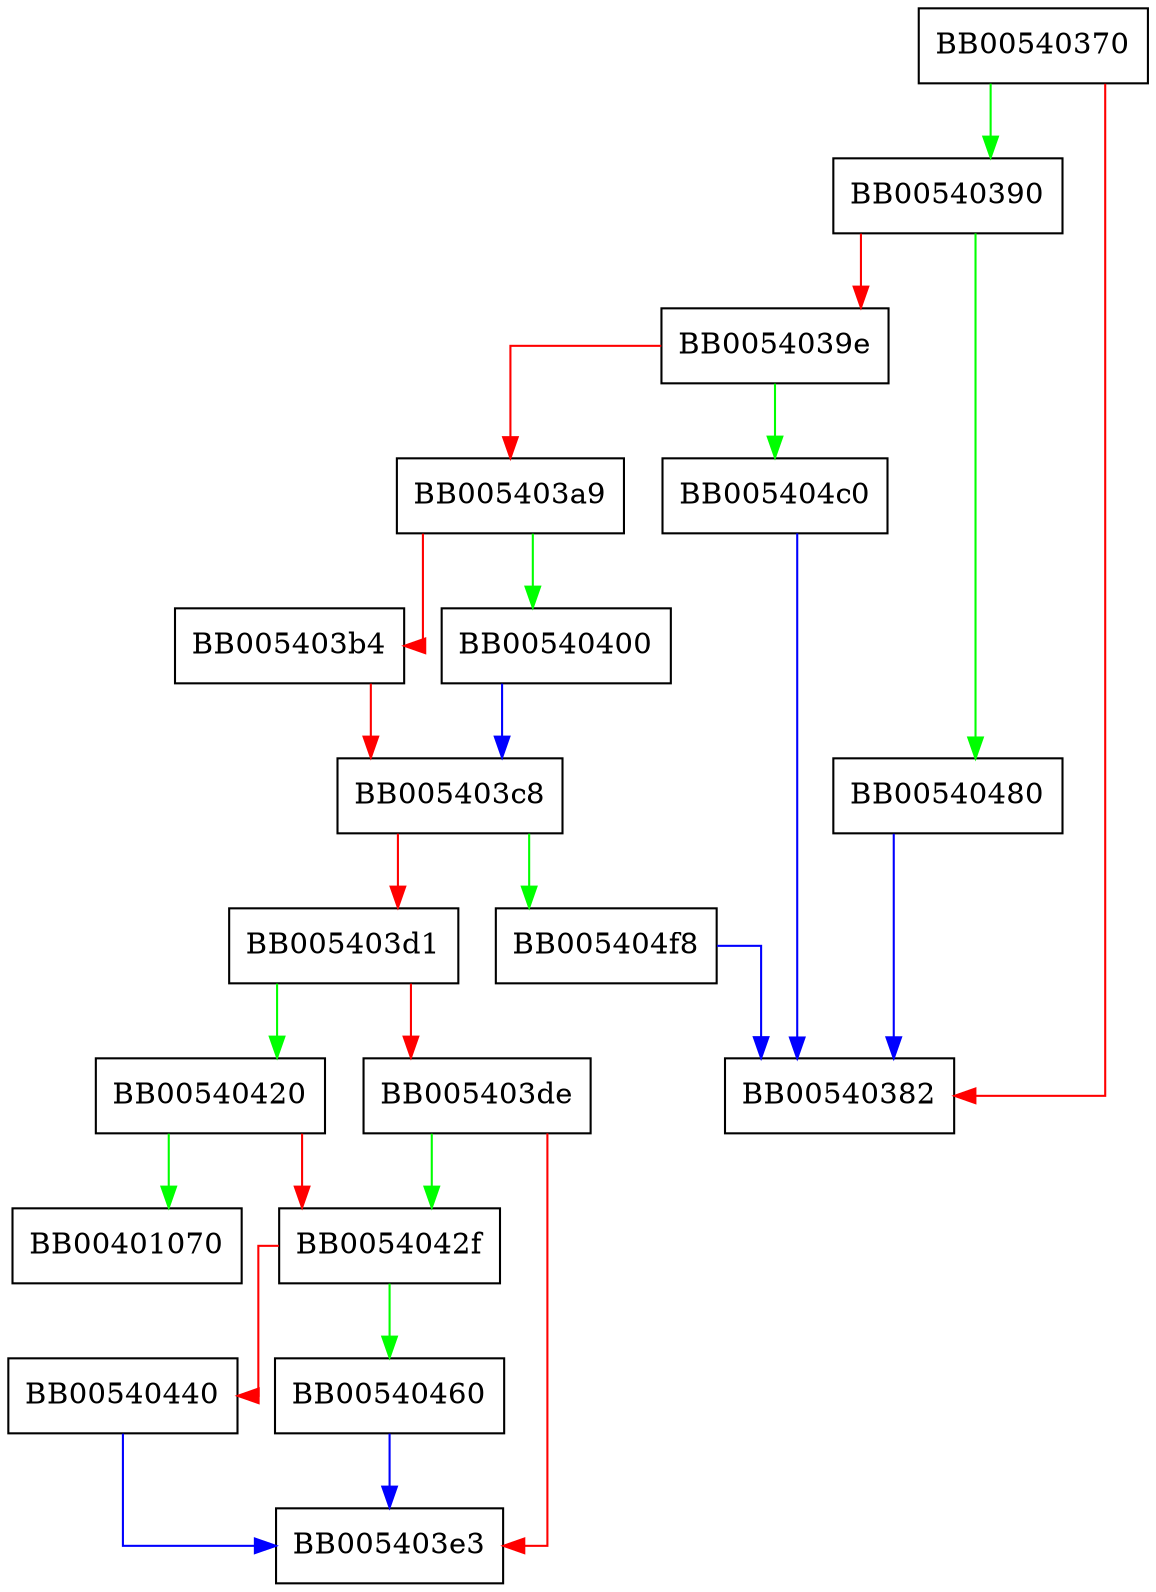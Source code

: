 digraph bn_expand2 {
  node [shape="box"];
  graph [splines=ortho];
  BB00540370 -> BB00540390 [color="green"];
  BB00540370 -> BB00540382 [color="red"];
  BB00540390 -> BB00540480 [color="green"];
  BB00540390 -> BB0054039e [color="red"];
  BB0054039e -> BB005404c0 [color="green"];
  BB0054039e -> BB005403a9 [color="red"];
  BB005403a9 -> BB00540400 [color="green"];
  BB005403a9 -> BB005403b4 [color="red"];
  BB005403b4 -> BB005403c8 [color="red"];
  BB005403c8 -> BB005404f8 [color="green"];
  BB005403c8 -> BB005403d1 [color="red"];
  BB005403d1 -> BB00540420 [color="green"];
  BB005403d1 -> BB005403de [color="red"];
  BB005403de -> BB0054042f [color="green"];
  BB005403de -> BB005403e3 [color="red"];
  BB00540400 -> BB005403c8 [color="blue"];
  BB00540420 -> BB00401070 [color="green"];
  BB00540420 -> BB0054042f [color="red"];
  BB0054042f -> BB00540460 [color="green"];
  BB0054042f -> BB00540440 [color="red"];
  BB00540440 -> BB005403e3 [color="blue"];
  BB00540460 -> BB005403e3 [color="blue"];
  BB00540480 -> BB00540382 [color="blue"];
  BB005404c0 -> BB00540382 [color="blue"];
  BB005404f8 -> BB00540382 [color="blue"];
}